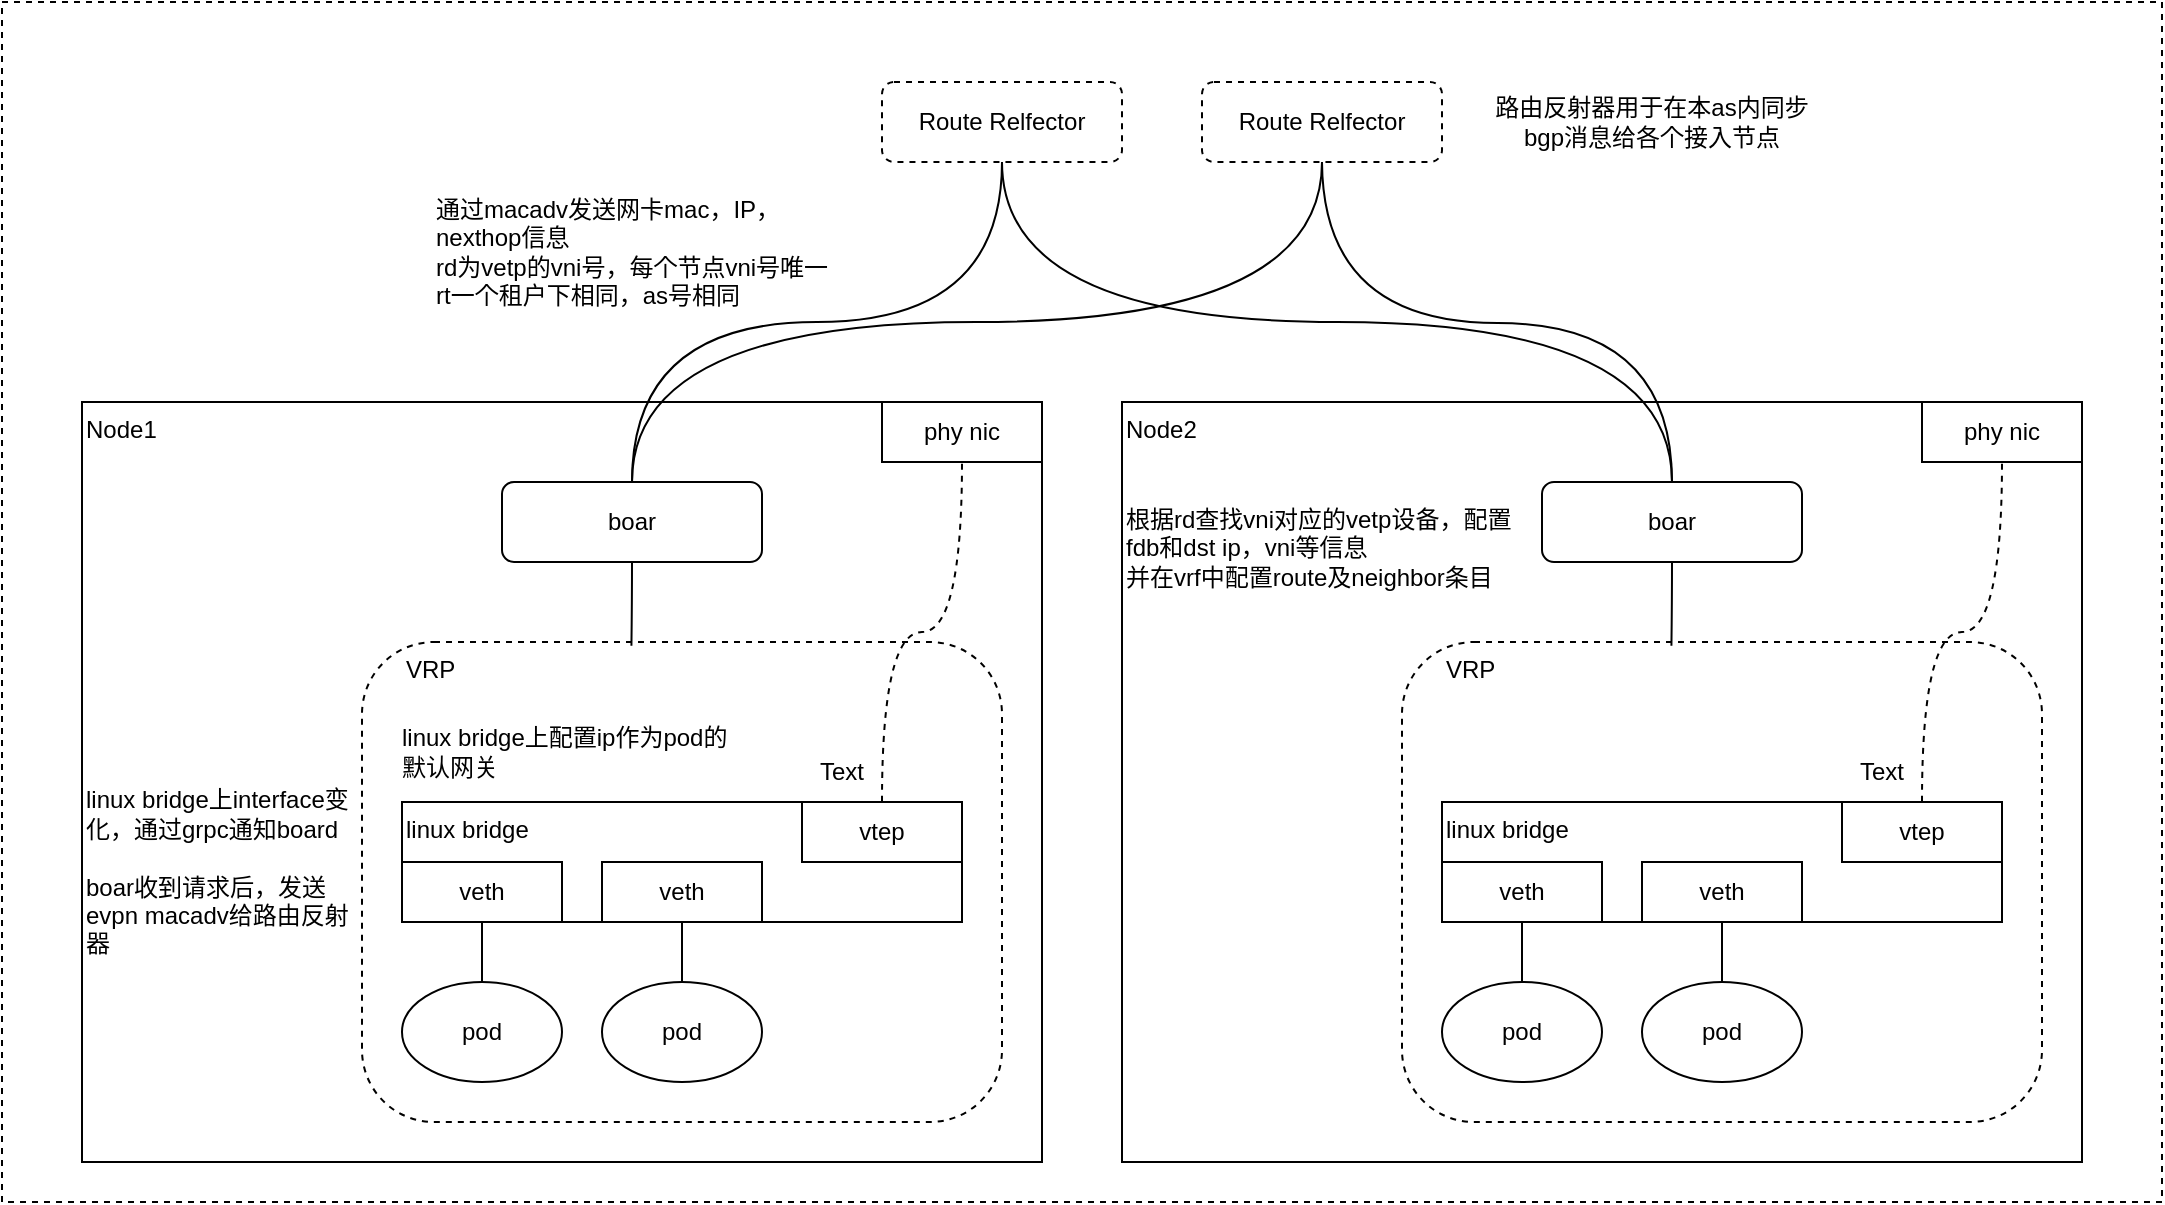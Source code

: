 <mxfile>
    <diagram id="YWoTOBUUm3ILEQaD8RxK" name="Page-1">
        <mxGraphModel dx="1348" dy="1609" grid="1" gridSize="10" guides="1" tooltips="1" connect="1" arrows="1" fold="1" page="1" pageScale="1" pageWidth="827" pageHeight="1169" math="0" shadow="0">
            <root>
                <mxCell id="0"/>
                <mxCell id="1" parent="0"/>
                <mxCell id="55" value="" style="rounded=0;whiteSpace=wrap;html=1;dashed=1;" parent="1" vertex="1">
                    <mxGeometry x="-40" y="-200" width="1080" height="600" as="geometry"/>
                </mxCell>
                <mxCell id="2" value="Node1" style="rounded=0;whiteSpace=wrap;html=1;align=left;verticalAlign=top;" parent="1" vertex="1">
                    <mxGeometry width="480" height="380" as="geometry"/>
                </mxCell>
                <mxCell id="14" value="&amp;nbsp; &amp;nbsp; &amp;nbsp; VRP" style="rounded=1;whiteSpace=wrap;html=1;dashed=1;verticalAlign=top;align=left;" parent="1" vertex="1">
                    <mxGeometry x="140" y="120" width="320" height="240" as="geometry"/>
                </mxCell>
                <mxCell id="3" value="linux bridge" style="rounded=0;whiteSpace=wrap;html=1;align=left;verticalAlign=top;" parent="1" vertex="1">
                    <mxGeometry x="160" y="200" width="280" height="60" as="geometry"/>
                </mxCell>
                <mxCell id="4" value="phy nic" style="rounded=0;whiteSpace=wrap;html=1;" parent="1" vertex="1">
                    <mxGeometry x="400" width="80" height="30" as="geometry"/>
                </mxCell>
                <mxCell id="16" style="edgeStyle=orthogonalEdgeStyle;html=1;exitX=0.5;exitY=0;exitDx=0;exitDy=0;entryX=0.5;entryY=1;entryDx=0;entryDy=0;endArrow=none;endFill=0;curved=1;dashed=1;" parent="1" source="5" target="4" edge="1">
                    <mxGeometry relative="1" as="geometry"/>
                </mxCell>
                <mxCell id="5" value="vtep" style="rounded=0;whiteSpace=wrap;html=1;" parent="1" vertex="1">
                    <mxGeometry x="360" y="200" width="80" height="30" as="geometry"/>
                </mxCell>
                <mxCell id="11" style="edgeStyle=none;html=1;exitX=0.5;exitY=1;exitDx=0;exitDy=0;entryX=0.5;entryY=0;entryDx=0;entryDy=0;endArrow=none;endFill=0;" parent="1" source="6" target="9" edge="1">
                    <mxGeometry relative="1" as="geometry"/>
                </mxCell>
                <mxCell id="6" value="veth" style="rounded=0;whiteSpace=wrap;html=1;" parent="1" vertex="1">
                    <mxGeometry x="160" y="230" width="80" height="30" as="geometry"/>
                </mxCell>
                <mxCell id="12" style="edgeStyle=none;html=1;exitX=0.5;exitY=1;exitDx=0;exitDy=0;entryX=0.5;entryY=0;entryDx=0;entryDy=0;endArrow=none;endFill=0;" parent="1" source="7" target="10" edge="1">
                    <mxGeometry relative="1" as="geometry"/>
                </mxCell>
                <mxCell id="7" value="veth" style="rounded=0;whiteSpace=wrap;html=1;" parent="1" vertex="1">
                    <mxGeometry x="260" y="230" width="80" height="30" as="geometry"/>
                </mxCell>
                <mxCell id="9" value="pod" style="ellipse;whiteSpace=wrap;html=1;" parent="1" vertex="1">
                    <mxGeometry x="160" y="290" width="80" height="50" as="geometry"/>
                </mxCell>
                <mxCell id="10" value="pod" style="ellipse;whiteSpace=wrap;html=1;" parent="1" vertex="1">
                    <mxGeometry x="260" y="290" width="80" height="50" as="geometry"/>
                </mxCell>
                <mxCell id="17" style="edgeStyle=orthogonalEdgeStyle;curved=1;html=1;exitX=0.5;exitY=1;exitDx=0;exitDy=0;endArrow=none;endFill=0;entryX=0.421;entryY=0.008;entryDx=0;entryDy=0;entryPerimeter=0;" parent="1" source="15" target="14" edge="1">
                    <mxGeometry relative="1" as="geometry"/>
                </mxCell>
                <mxCell id="40" style="edgeStyle=orthogonalEdgeStyle;curved=1;html=1;exitX=0.5;exitY=0;exitDx=0;exitDy=0;entryX=0.5;entryY=1;entryDx=0;entryDy=0;endArrow=none;endFill=0;" parent="1" source="15" target="43" edge="1">
                    <mxGeometry relative="1" as="geometry">
                        <mxPoint x="500" y="-120" as="targetPoint"/>
                    </mxGeometry>
                </mxCell>
                <mxCell id="48" style="edgeStyle=orthogonalEdgeStyle;curved=1;html=1;exitX=0.5;exitY=0;exitDx=0;exitDy=0;endArrow=none;endFill=0;" parent="1" source="15" target="47" edge="1">
                    <mxGeometry relative="1" as="geometry"/>
                </mxCell>
                <mxCell id="15" value="boar" style="rounded=1;whiteSpace=wrap;html=1;" parent="1" vertex="1">
                    <mxGeometry x="210" y="40" width="130" height="40" as="geometry"/>
                </mxCell>
                <mxCell id="20" value="Text" style="text;html=1;strokeColor=none;fillColor=none;align=center;verticalAlign=middle;whiteSpace=wrap;rounded=0;" parent="1" vertex="1">
                    <mxGeometry x="350" y="170" width="60" height="30" as="geometry"/>
                </mxCell>
                <mxCell id="21" value="linux bridge上interface变化，通过grpc通知board&lt;br&gt;&lt;br&gt;boar收到请求后，发送evpn macadv给路由反射器" style="text;html=1;strokeColor=none;fillColor=none;align=left;verticalAlign=middle;whiteSpace=wrap;rounded=0;" parent="1" vertex="1">
                    <mxGeometry y="190" width="140" height="90" as="geometry"/>
                </mxCell>
                <mxCell id="22" value="Node2" style="rounded=0;whiteSpace=wrap;html=1;align=left;verticalAlign=top;" parent="1" vertex="1">
                    <mxGeometry x="520" width="480" height="380" as="geometry"/>
                </mxCell>
                <mxCell id="23" value="&amp;nbsp; &amp;nbsp; &amp;nbsp; VRP" style="rounded=1;whiteSpace=wrap;html=1;dashed=1;verticalAlign=top;align=left;" parent="1" vertex="1">
                    <mxGeometry x="660" y="120" width="320" height="240" as="geometry"/>
                </mxCell>
                <mxCell id="24" value="linux bridge" style="rounded=0;whiteSpace=wrap;html=1;align=left;verticalAlign=top;" parent="1" vertex="1">
                    <mxGeometry x="680" y="200" width="280" height="60" as="geometry"/>
                </mxCell>
                <mxCell id="25" value="phy nic" style="rounded=0;whiteSpace=wrap;html=1;" parent="1" vertex="1">
                    <mxGeometry x="920" width="80" height="30" as="geometry"/>
                </mxCell>
                <mxCell id="26" style="edgeStyle=orthogonalEdgeStyle;html=1;exitX=0.5;exitY=0;exitDx=0;exitDy=0;entryX=0.5;entryY=1;entryDx=0;entryDy=0;endArrow=none;endFill=0;curved=1;dashed=1;" parent="1" source="27" target="25" edge="1">
                    <mxGeometry relative="1" as="geometry"/>
                </mxCell>
                <mxCell id="27" value="vtep" style="rounded=0;whiteSpace=wrap;html=1;" parent="1" vertex="1">
                    <mxGeometry x="880" y="200" width="80" height="30" as="geometry"/>
                </mxCell>
                <mxCell id="28" style="edgeStyle=none;html=1;exitX=0.5;exitY=1;exitDx=0;exitDy=0;entryX=0.5;entryY=0;entryDx=0;entryDy=0;endArrow=none;endFill=0;" parent="1" source="29" target="32" edge="1">
                    <mxGeometry relative="1" as="geometry"/>
                </mxCell>
                <mxCell id="29" value="veth" style="rounded=0;whiteSpace=wrap;html=1;" parent="1" vertex="1">
                    <mxGeometry x="680" y="230" width="80" height="30" as="geometry"/>
                </mxCell>
                <mxCell id="30" style="edgeStyle=none;html=1;exitX=0.5;exitY=1;exitDx=0;exitDy=0;entryX=0.5;entryY=0;entryDx=0;entryDy=0;endArrow=none;endFill=0;" parent="1" source="31" target="33" edge="1">
                    <mxGeometry relative="1" as="geometry"/>
                </mxCell>
                <mxCell id="31" value="veth" style="rounded=0;whiteSpace=wrap;html=1;" parent="1" vertex="1">
                    <mxGeometry x="780" y="230" width="80" height="30" as="geometry"/>
                </mxCell>
                <mxCell id="32" value="pod" style="ellipse;whiteSpace=wrap;html=1;" parent="1" vertex="1">
                    <mxGeometry x="680" y="290" width="80" height="50" as="geometry"/>
                </mxCell>
                <mxCell id="33" value="pod" style="ellipse;whiteSpace=wrap;html=1;" parent="1" vertex="1">
                    <mxGeometry x="780" y="290" width="80" height="50" as="geometry"/>
                </mxCell>
                <mxCell id="34" style="edgeStyle=orthogonalEdgeStyle;curved=1;html=1;exitX=0.5;exitY=1;exitDx=0;exitDy=0;endArrow=none;endFill=0;entryX=0.421;entryY=0.008;entryDx=0;entryDy=0;entryPerimeter=0;" parent="1" source="35" target="23" edge="1">
                    <mxGeometry relative="1" as="geometry"/>
                </mxCell>
                <mxCell id="41" style="edgeStyle=orthogonalEdgeStyle;curved=1;html=1;exitX=0.5;exitY=0;exitDx=0;exitDy=0;endArrow=none;endFill=0;entryX=0.5;entryY=1;entryDx=0;entryDy=0;" parent="1" source="35" target="43" edge="1">
                    <mxGeometry relative="1" as="geometry">
                        <mxPoint x="500" y="-120" as="targetPoint"/>
                    </mxGeometry>
                </mxCell>
                <mxCell id="49" style="edgeStyle=orthogonalEdgeStyle;curved=1;html=1;exitX=0.5;exitY=0;exitDx=0;exitDy=0;endArrow=none;endFill=0;" parent="1" source="35" edge="1">
                    <mxGeometry relative="1" as="geometry">
                        <mxPoint x="620" y="-120" as="targetPoint"/>
                    </mxGeometry>
                </mxCell>
                <mxCell id="35" value="boar" style="rounded=1;whiteSpace=wrap;html=1;" parent="1" vertex="1">
                    <mxGeometry x="730" y="40" width="130" height="40" as="geometry"/>
                </mxCell>
                <mxCell id="37" value="Text" style="text;html=1;strokeColor=none;fillColor=none;align=center;verticalAlign=middle;whiteSpace=wrap;rounded=0;" parent="1" vertex="1">
                    <mxGeometry x="870" y="170" width="60" height="30" as="geometry"/>
                </mxCell>
                <mxCell id="43" value="Route Relfector" style="rounded=1;whiteSpace=wrap;html=1;dashed=1;" parent="1" vertex="1">
                    <mxGeometry x="400" y="-160" width="120" height="40" as="geometry"/>
                </mxCell>
                <mxCell id="45" value="通过macadv发送网卡mac，IP，nexthop信息&lt;br&gt;rd为vetp的vni号，每个节点vni号唯一&lt;br&gt;rt一个租户下相同，as号相同" style="text;html=1;strokeColor=none;fillColor=none;align=left;verticalAlign=top;whiteSpace=wrap;rounded=0;dashed=1;" parent="1" vertex="1">
                    <mxGeometry x="175" y="-110" width="200" height="70" as="geometry"/>
                </mxCell>
                <mxCell id="46" value="根据rd查找vni对应的vetp设备，配置fdb和dst ip，vni等信息&lt;br&gt;并在vrf中配置route及neighbor条目" style="text;html=1;strokeColor=none;fillColor=none;align=left;verticalAlign=top;whiteSpace=wrap;rounded=0;dashed=1;" parent="1" vertex="1">
                    <mxGeometry x="520" y="45" width="210" height="55" as="geometry"/>
                </mxCell>
                <mxCell id="47" value="Route Relfector" style="rounded=1;whiteSpace=wrap;html=1;dashed=1;" parent="1" vertex="1">
                    <mxGeometry x="560" y="-160" width="120" height="40" as="geometry"/>
                </mxCell>
                <mxCell id="50" value="路由反射器用于在本as内同步bgp消息给各个接入节点" style="text;html=1;strokeColor=none;fillColor=none;align=center;verticalAlign=middle;whiteSpace=wrap;rounded=0;dashed=1;" parent="1" vertex="1">
                    <mxGeometry x="700" y="-160" width="170" height="40" as="geometry"/>
                </mxCell>
                <mxCell id="54" value="linux bridge上配置ip作为pod的默认网关" style="text;html=1;strokeColor=none;fillColor=none;align=left;verticalAlign=middle;whiteSpace=wrap;rounded=0;dashed=1;" parent="1" vertex="1">
                    <mxGeometry x="157.5" y="160" width="165" height="30" as="geometry"/>
                </mxCell>
            </root>
        </mxGraphModel>
    </diagram>
</mxfile>